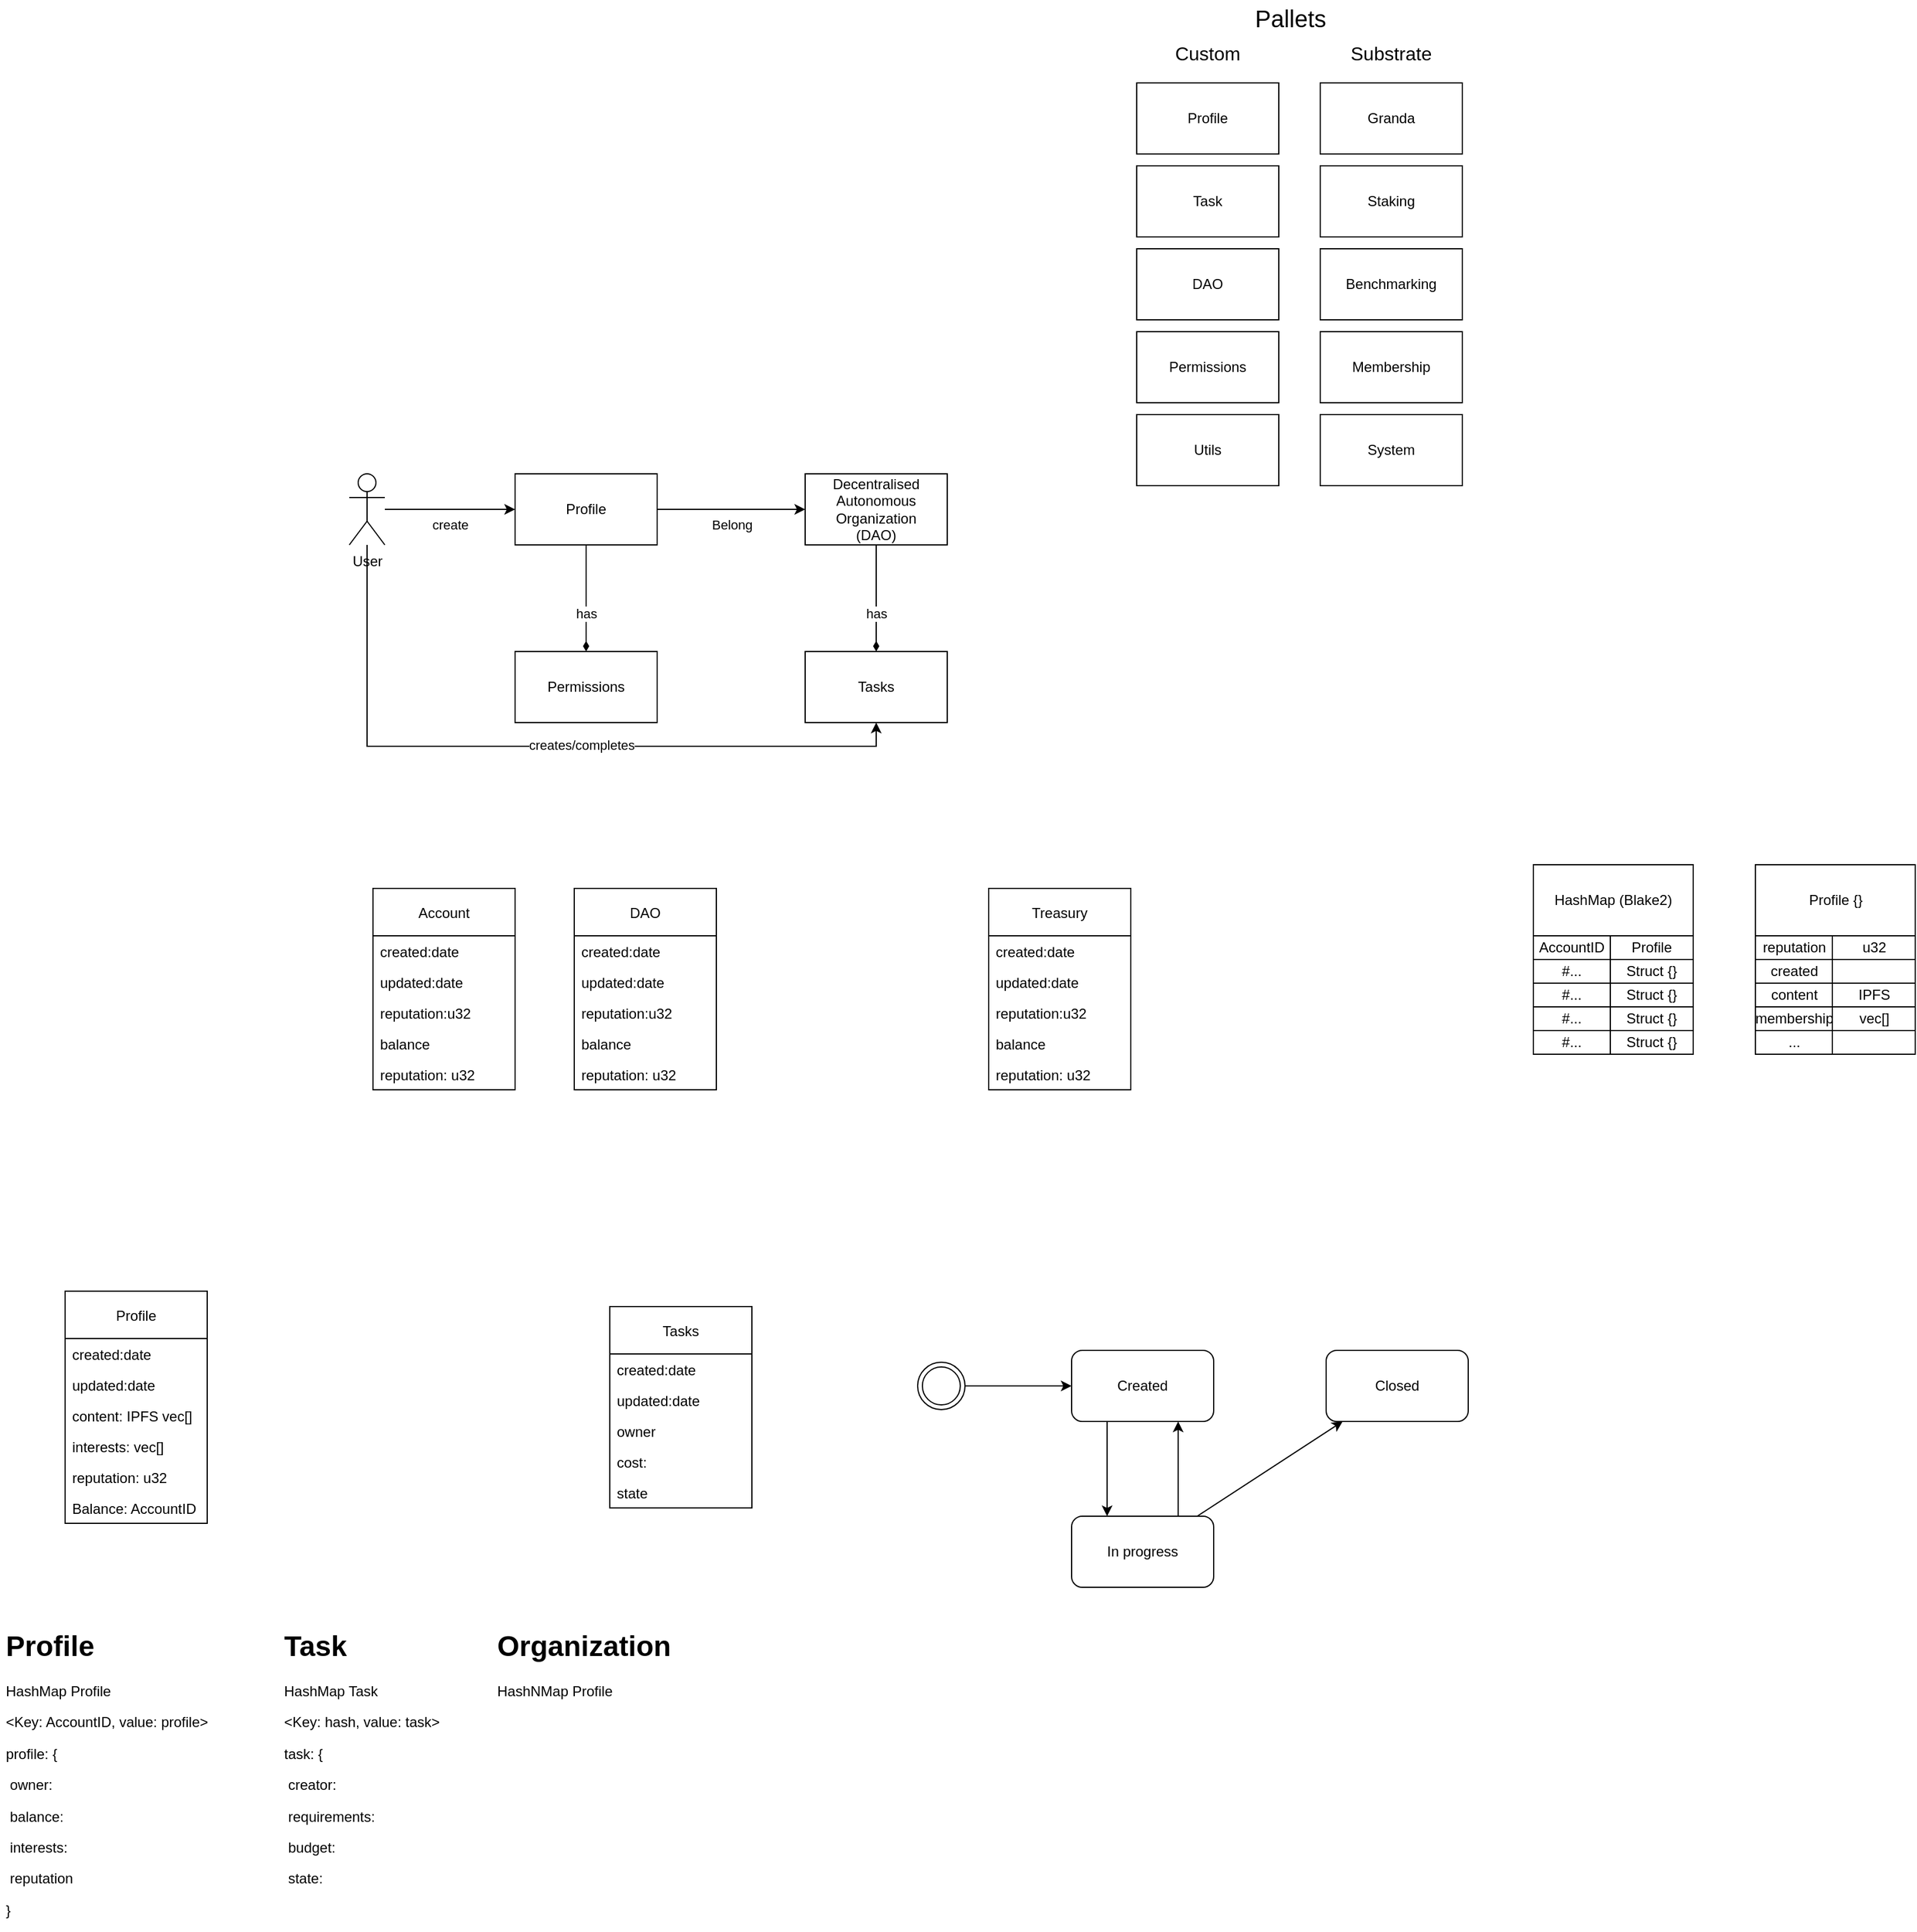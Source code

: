 <mxfile version="15.8.4" type="github">
  <diagram id="O8b5FWPU7oNjnTz_ODQA" name="Page-1">
    <mxGraphModel dx="3126" dy="684" grid="1" gridSize="10" guides="1" tooltips="1" connect="1" arrows="1" fold="1" page="1" pageScale="1" pageWidth="850" pageHeight="1100" math="0" shadow="0">
      <root>
        <mxCell id="0" />
        <mxCell id="1" parent="0" />
        <mxCell id="jj_0Ua6_e8Kop6F5eGgL-1" value="Permissions" style="rounded=0;whiteSpace=wrap;html=1;" parent="1" vertex="1">
          <mxGeometry x="-1230" y="620" width="120" height="60" as="geometry" />
        </mxCell>
        <mxCell id="jj_0Ua6_e8Kop6F5eGgL-2" value="has" style="edgeStyle=orthogonalEdgeStyle;rounded=0;orthogonalLoop=1;jettySize=auto;html=1;entryX=0.5;entryY=0;entryDx=0;entryDy=0;endArrow=diamondThin;endFill=1;sketch=0;verticalAlign=top;" parent="1" source="jj_0Ua6_e8Kop6F5eGgL-4" target="jj_0Ua6_e8Kop6F5eGgL-1" edge="1">
          <mxGeometry relative="1" as="geometry" />
        </mxCell>
        <mxCell id="jj_0Ua6_e8Kop6F5eGgL-3" value="Belong" style="edgeStyle=orthogonalEdgeStyle;rounded=0;sketch=0;orthogonalLoop=1;jettySize=auto;html=1;entryX=0;entryY=0.5;entryDx=0;entryDy=0;endArrow=classic;endFill=1;verticalAlign=top;" parent="1" source="jj_0Ua6_e8Kop6F5eGgL-4" target="jj_0Ua6_e8Kop6F5eGgL-6" edge="1">
          <mxGeometry relative="1" as="geometry" />
        </mxCell>
        <mxCell id="jj_0Ua6_e8Kop6F5eGgL-4" value="Profile" style="rounded=0;whiteSpace=wrap;html=1;" parent="1" vertex="1">
          <mxGeometry x="-1230" y="470" width="120" height="60" as="geometry" />
        </mxCell>
        <mxCell id="jj_0Ua6_e8Kop6F5eGgL-5" value="has" style="edgeStyle=orthogonalEdgeStyle;rounded=0;sketch=0;orthogonalLoop=1;jettySize=auto;html=1;entryX=0.5;entryY=0;entryDx=0;entryDy=0;endArrow=diamondThin;endFill=1;verticalAlign=top;" parent="1" source="jj_0Ua6_e8Kop6F5eGgL-6" target="jj_0Ua6_e8Kop6F5eGgL-8" edge="1">
          <mxGeometry relative="1" as="geometry" />
        </mxCell>
        <mxCell id="jj_0Ua6_e8Kop6F5eGgL-6" value="Decentralised Autonomous&lt;br&gt;Organization &lt;br&gt;(DAO)" style="rounded=0;whiteSpace=wrap;html=1;" parent="1" vertex="1">
          <mxGeometry x="-985" y="470" width="120" height="60" as="geometry" />
        </mxCell>
        <mxCell id="jj_0Ua6_e8Kop6F5eGgL-7" value="Permissions" style="rounded=0;whiteSpace=wrap;html=1;" parent="1" vertex="1">
          <mxGeometry x="-705" y="350" width="120" height="60" as="geometry" />
        </mxCell>
        <mxCell id="jj_0Ua6_e8Kop6F5eGgL-8" value="Tasks" style="rounded=0;whiteSpace=wrap;html=1;" parent="1" vertex="1">
          <mxGeometry x="-985" y="620" width="120" height="60" as="geometry" />
        </mxCell>
        <mxCell id="jj_0Ua6_e8Kop6F5eGgL-9" value="Profile" style="swimlane;fontStyle=0;childLayout=stackLayout;horizontal=1;startSize=40;horizontalStack=0;resizeParent=1;resizeParentMax=0;resizeLast=0;collapsible=1;marginBottom=0;" parent="1" vertex="1">
          <mxGeometry x="-1610" y="1160" width="120" height="196" as="geometry">
            <mxRectangle x="-1610" y="1160" width="130" height="60" as="alternateBounds" />
          </mxGeometry>
        </mxCell>
        <mxCell id="jj_0Ua6_e8Kop6F5eGgL-10" value="created:date" style="text;strokeColor=none;fillColor=none;align=left;verticalAlign=top;spacingLeft=4;spacingRight=4;overflow=hidden;rotatable=0;points=[[0,0.5],[1,0.5]];portConstraint=eastwest;" parent="jj_0Ua6_e8Kop6F5eGgL-9" vertex="1">
          <mxGeometry y="40" width="120" height="26" as="geometry" />
        </mxCell>
        <mxCell id="jj_0Ua6_e8Kop6F5eGgL-11" value="updated:date" style="text;strokeColor=none;fillColor=none;align=left;verticalAlign=top;spacingLeft=4;spacingRight=4;overflow=hidden;rotatable=0;points=[[0,0.5],[1,0.5]];portConstraint=eastwest;" parent="jj_0Ua6_e8Kop6F5eGgL-9" vertex="1">
          <mxGeometry y="66" width="120" height="26" as="geometry" />
        </mxCell>
        <mxCell id="jj_0Ua6_e8Kop6F5eGgL-12" value="content: IPFS vec[]" style="text;strokeColor=none;fillColor=none;align=left;verticalAlign=top;spacingLeft=4;spacingRight=4;overflow=hidden;rotatable=0;points=[[0,0.5],[1,0.5]];portConstraint=eastwest;" parent="jj_0Ua6_e8Kop6F5eGgL-9" vertex="1">
          <mxGeometry y="92" width="120" height="26" as="geometry" />
        </mxCell>
        <mxCell id="jj_0Ua6_e8Kop6F5eGgL-13" value="interests: vec[]" style="text;strokeColor=none;fillColor=none;align=left;verticalAlign=top;spacingLeft=4;spacingRight=4;overflow=hidden;rotatable=0;points=[[0,0.5],[1,0.5]];portConstraint=eastwest;" parent="jj_0Ua6_e8Kop6F5eGgL-9" vertex="1">
          <mxGeometry y="118" width="120" height="26" as="geometry" />
        </mxCell>
        <mxCell id="jj_0Ua6_e8Kop6F5eGgL-14" value="reputation: u32" style="text;strokeColor=none;fillColor=none;align=left;verticalAlign=top;spacingLeft=4;spacingRight=4;overflow=hidden;rotatable=0;points=[[0,0.5],[1,0.5]];portConstraint=eastwest;" parent="jj_0Ua6_e8Kop6F5eGgL-9" vertex="1">
          <mxGeometry y="144" width="120" height="26" as="geometry" />
        </mxCell>
        <mxCell id="FGcz2dUoChlX7dVaqIpa-1" value="Balance: AccountID" style="text;strokeColor=none;fillColor=none;align=left;verticalAlign=top;spacingLeft=4;spacingRight=4;overflow=hidden;rotatable=0;points=[[0,0.5],[1,0.5]];portConstraint=eastwest;" parent="jj_0Ua6_e8Kop6F5eGgL-9" vertex="1">
          <mxGeometry y="170" width="120" height="26" as="geometry" />
        </mxCell>
        <mxCell id="jj_0Ua6_e8Kop6F5eGgL-15" value="create" style="edgeStyle=orthogonalEdgeStyle;rounded=0;sketch=0;orthogonalLoop=1;jettySize=auto;html=1;entryX=0;entryY=0.5;entryDx=0;entryDy=0;endArrow=classic;endFill=1;verticalAlign=top;" parent="1" source="jj_0Ua6_e8Kop6F5eGgL-16" target="jj_0Ua6_e8Kop6F5eGgL-4" edge="1">
          <mxGeometry relative="1" as="geometry" />
        </mxCell>
        <mxCell id="zfgPQKo1U085djnc2KgE-15" style="edgeStyle=orthogonalEdgeStyle;rounded=0;orthogonalLoop=1;jettySize=auto;html=1;entryX=0.5;entryY=1;entryDx=0;entryDy=0;" parent="1" source="jj_0Ua6_e8Kop6F5eGgL-16" target="jj_0Ua6_e8Kop6F5eGgL-8" edge="1">
          <mxGeometry relative="1" as="geometry">
            <Array as="points">
              <mxPoint x="-1355" y="700" />
              <mxPoint x="-925" y="700" />
            </Array>
          </mxGeometry>
        </mxCell>
        <mxCell id="zfgPQKo1U085djnc2KgE-16" value="creates/completes" style="edgeLabel;html=1;align=center;verticalAlign=middle;resizable=0;points=[];" parent="zfgPQKo1U085djnc2KgE-15" vertex="1" connectable="0">
          <mxGeometry x="0.132" y="1" relative="1" as="geometry">
            <mxPoint as="offset" />
          </mxGeometry>
        </mxCell>
        <mxCell id="jj_0Ua6_e8Kop6F5eGgL-16" value="User" style="shape=umlActor;verticalLabelPosition=bottom;verticalAlign=top;html=1;outlineConnect=0;" parent="1" vertex="1">
          <mxGeometry x="-1370" y="470" width="30" height="60" as="geometry" />
        </mxCell>
        <mxCell id="jj_0Ua6_e8Kop6F5eGgL-17" value="Utils" style="rounded=0;whiteSpace=wrap;html=1;" parent="1" vertex="1">
          <mxGeometry x="-705" y="420" width="120" height="60" as="geometry" />
        </mxCell>
        <mxCell id="jj_0Ua6_e8Kop6F5eGgL-18" value="Account" style="swimlane;fontStyle=0;childLayout=stackLayout;horizontal=1;startSize=40;horizontalStack=0;resizeParent=1;resizeParentMax=0;resizeLast=0;collapsible=1;marginBottom=0;" parent="1" vertex="1">
          <mxGeometry x="-1350" y="820" width="120" height="170" as="geometry">
            <mxRectangle x="30" y="2750" width="130" height="60" as="alternateBounds" />
          </mxGeometry>
        </mxCell>
        <mxCell id="jj_0Ua6_e8Kop6F5eGgL-19" value="created:date" style="text;strokeColor=none;fillColor=none;align=left;verticalAlign=top;spacingLeft=4;spacingRight=4;overflow=hidden;rotatable=0;points=[[0,0.5],[1,0.5]];portConstraint=eastwest;" parent="jj_0Ua6_e8Kop6F5eGgL-18" vertex="1">
          <mxGeometry y="40" width="120" height="26" as="geometry" />
        </mxCell>
        <mxCell id="jj_0Ua6_e8Kop6F5eGgL-20" value="updated:date" style="text;strokeColor=none;fillColor=none;align=left;verticalAlign=top;spacingLeft=4;spacingRight=4;overflow=hidden;rotatable=0;points=[[0,0.5],[1,0.5]];portConstraint=eastwest;" parent="jj_0Ua6_e8Kop6F5eGgL-18" vertex="1">
          <mxGeometry y="66" width="120" height="26" as="geometry" />
        </mxCell>
        <mxCell id="jj_0Ua6_e8Kop6F5eGgL-21" value="reputation:u32" style="text;strokeColor=none;fillColor=none;align=left;verticalAlign=top;spacingLeft=4;spacingRight=4;overflow=hidden;rotatable=0;points=[[0,0.5],[1,0.5]];portConstraint=eastwest;" parent="jj_0Ua6_e8Kop6F5eGgL-18" vertex="1">
          <mxGeometry y="92" width="120" height="26" as="geometry" />
        </mxCell>
        <mxCell id="jj_0Ua6_e8Kop6F5eGgL-22" value="balance" style="text;strokeColor=none;fillColor=none;align=left;verticalAlign=top;spacingLeft=4;spacingRight=4;overflow=hidden;rotatable=0;points=[[0,0.5],[1,0.5]];portConstraint=eastwest;" parent="jj_0Ua6_e8Kop6F5eGgL-18" vertex="1">
          <mxGeometry y="118" width="120" height="26" as="geometry" />
        </mxCell>
        <mxCell id="jj_0Ua6_e8Kop6F5eGgL-23" value="reputation: u32" style="text;strokeColor=none;fillColor=none;align=left;verticalAlign=top;spacingLeft=4;spacingRight=4;overflow=hidden;rotatable=0;points=[[0,0.5],[1,0.5]];portConstraint=eastwest;" parent="jj_0Ua6_e8Kop6F5eGgL-18" vertex="1">
          <mxGeometry y="144" width="120" height="26" as="geometry" />
        </mxCell>
        <mxCell id="jj_0Ua6_e8Kop6F5eGgL-24" value="DAO" style="swimlane;fontStyle=0;childLayout=stackLayout;horizontal=1;startSize=40;horizontalStack=0;resizeParent=1;resizeParentMax=0;resizeLast=0;collapsible=1;marginBottom=0;" parent="1" vertex="1">
          <mxGeometry x="-1180" y="820" width="120" height="170" as="geometry">
            <mxRectangle x="200" y="2750" width="130" height="60" as="alternateBounds" />
          </mxGeometry>
        </mxCell>
        <mxCell id="jj_0Ua6_e8Kop6F5eGgL-25" value="created:date" style="text;strokeColor=none;fillColor=none;align=left;verticalAlign=top;spacingLeft=4;spacingRight=4;overflow=hidden;rotatable=0;points=[[0,0.5],[1,0.5]];portConstraint=eastwest;" parent="jj_0Ua6_e8Kop6F5eGgL-24" vertex="1">
          <mxGeometry y="40" width="120" height="26" as="geometry" />
        </mxCell>
        <mxCell id="jj_0Ua6_e8Kop6F5eGgL-26" value="updated:date" style="text;strokeColor=none;fillColor=none;align=left;verticalAlign=top;spacingLeft=4;spacingRight=4;overflow=hidden;rotatable=0;points=[[0,0.5],[1,0.5]];portConstraint=eastwest;" parent="jj_0Ua6_e8Kop6F5eGgL-24" vertex="1">
          <mxGeometry y="66" width="120" height="26" as="geometry" />
        </mxCell>
        <mxCell id="jj_0Ua6_e8Kop6F5eGgL-27" value="reputation:u32" style="text;strokeColor=none;fillColor=none;align=left;verticalAlign=top;spacingLeft=4;spacingRight=4;overflow=hidden;rotatable=0;points=[[0,0.5],[1,0.5]];portConstraint=eastwest;" parent="jj_0Ua6_e8Kop6F5eGgL-24" vertex="1">
          <mxGeometry y="92" width="120" height="26" as="geometry" />
        </mxCell>
        <mxCell id="jj_0Ua6_e8Kop6F5eGgL-28" value="balance" style="text;strokeColor=none;fillColor=none;align=left;verticalAlign=top;spacingLeft=4;spacingRight=4;overflow=hidden;rotatable=0;points=[[0,0.5],[1,0.5]];portConstraint=eastwest;" parent="jj_0Ua6_e8Kop6F5eGgL-24" vertex="1">
          <mxGeometry y="118" width="120" height="26" as="geometry" />
        </mxCell>
        <mxCell id="jj_0Ua6_e8Kop6F5eGgL-29" value="reputation: u32" style="text;strokeColor=none;fillColor=none;align=left;verticalAlign=top;spacingLeft=4;spacingRight=4;overflow=hidden;rotatable=0;points=[[0,0.5],[1,0.5]];portConstraint=eastwest;" parent="jj_0Ua6_e8Kop6F5eGgL-24" vertex="1">
          <mxGeometry y="144" width="120" height="26" as="geometry" />
        </mxCell>
        <mxCell id="jj_0Ua6_e8Kop6F5eGgL-30" value="Tasks" style="swimlane;fontStyle=0;childLayout=stackLayout;horizontal=1;startSize=40;horizontalStack=0;resizeParent=1;resizeParentMax=0;resizeLast=0;collapsible=1;marginBottom=0;" parent="1" vertex="1">
          <mxGeometry x="-1150" y="1173" width="120" height="170" as="geometry">
            <mxRectangle x="370" y="2750" width="130" height="60" as="alternateBounds" />
          </mxGeometry>
        </mxCell>
        <mxCell id="jj_0Ua6_e8Kop6F5eGgL-31" value="created:date" style="text;strokeColor=none;fillColor=none;align=left;verticalAlign=top;spacingLeft=4;spacingRight=4;overflow=hidden;rotatable=0;points=[[0,0.5],[1,0.5]];portConstraint=eastwest;" parent="jj_0Ua6_e8Kop6F5eGgL-30" vertex="1">
          <mxGeometry y="40" width="120" height="26" as="geometry" />
        </mxCell>
        <mxCell id="jj_0Ua6_e8Kop6F5eGgL-32" value="updated:date" style="text;strokeColor=none;fillColor=none;align=left;verticalAlign=top;spacingLeft=4;spacingRight=4;overflow=hidden;rotatable=0;points=[[0,0.5],[1,0.5]];portConstraint=eastwest;" parent="jj_0Ua6_e8Kop6F5eGgL-30" vertex="1">
          <mxGeometry y="66" width="120" height="26" as="geometry" />
        </mxCell>
        <mxCell id="jj_0Ua6_e8Kop6F5eGgL-33" value="owner" style="text;strokeColor=none;fillColor=none;align=left;verticalAlign=top;spacingLeft=4;spacingRight=4;overflow=hidden;rotatable=0;points=[[0,0.5],[1,0.5]];portConstraint=eastwest;" parent="jj_0Ua6_e8Kop6F5eGgL-30" vertex="1">
          <mxGeometry y="92" width="120" height="26" as="geometry" />
        </mxCell>
        <mxCell id="jj_0Ua6_e8Kop6F5eGgL-34" value="cost:" style="text;strokeColor=none;fillColor=none;align=left;verticalAlign=top;spacingLeft=4;spacingRight=4;overflow=hidden;rotatable=0;points=[[0,0.5],[1,0.5]];portConstraint=eastwest;" parent="jj_0Ua6_e8Kop6F5eGgL-30" vertex="1">
          <mxGeometry y="118" width="120" height="26" as="geometry" />
        </mxCell>
        <mxCell id="jj_0Ua6_e8Kop6F5eGgL-35" value="state" style="text;strokeColor=none;fillColor=none;align=left;verticalAlign=top;spacingLeft=4;spacingRight=4;overflow=hidden;rotatable=0;points=[[0,0.5],[1,0.5]];portConstraint=eastwest;" parent="jj_0Ua6_e8Kop6F5eGgL-30" vertex="1">
          <mxGeometry y="144" width="120" height="26" as="geometry" />
        </mxCell>
        <mxCell id="jj_0Ua6_e8Kop6F5eGgL-36" value="Treasury" style="swimlane;fontStyle=0;childLayout=stackLayout;horizontal=1;startSize=40;horizontalStack=0;resizeParent=1;resizeParentMax=0;resizeLast=0;collapsible=1;marginBottom=0;" parent="1" vertex="1">
          <mxGeometry x="-830" y="820" width="120" height="170" as="geometry">
            <mxRectangle x="200" y="2750" width="130" height="60" as="alternateBounds" />
          </mxGeometry>
        </mxCell>
        <mxCell id="jj_0Ua6_e8Kop6F5eGgL-37" value="created:date" style="text;strokeColor=none;fillColor=none;align=left;verticalAlign=top;spacingLeft=4;spacingRight=4;overflow=hidden;rotatable=0;points=[[0,0.5],[1,0.5]];portConstraint=eastwest;" parent="jj_0Ua6_e8Kop6F5eGgL-36" vertex="1">
          <mxGeometry y="40" width="120" height="26" as="geometry" />
        </mxCell>
        <mxCell id="jj_0Ua6_e8Kop6F5eGgL-38" value="updated:date" style="text;strokeColor=none;fillColor=none;align=left;verticalAlign=top;spacingLeft=4;spacingRight=4;overflow=hidden;rotatable=0;points=[[0,0.5],[1,0.5]];portConstraint=eastwest;" parent="jj_0Ua6_e8Kop6F5eGgL-36" vertex="1">
          <mxGeometry y="66" width="120" height="26" as="geometry" />
        </mxCell>
        <mxCell id="jj_0Ua6_e8Kop6F5eGgL-39" value="reputation:u32" style="text;strokeColor=none;fillColor=none;align=left;verticalAlign=top;spacingLeft=4;spacingRight=4;overflow=hidden;rotatable=0;points=[[0,0.5],[1,0.5]];portConstraint=eastwest;" parent="jj_0Ua6_e8Kop6F5eGgL-36" vertex="1">
          <mxGeometry y="92" width="120" height="26" as="geometry" />
        </mxCell>
        <mxCell id="jj_0Ua6_e8Kop6F5eGgL-40" value="balance" style="text;strokeColor=none;fillColor=none;align=left;verticalAlign=top;spacingLeft=4;spacingRight=4;overflow=hidden;rotatable=0;points=[[0,0.5],[1,0.5]];portConstraint=eastwest;" parent="jj_0Ua6_e8Kop6F5eGgL-36" vertex="1">
          <mxGeometry y="118" width="120" height="26" as="geometry" />
        </mxCell>
        <mxCell id="jj_0Ua6_e8Kop6F5eGgL-41" value="reputation: u32" style="text;strokeColor=none;fillColor=none;align=left;verticalAlign=top;spacingLeft=4;spacingRight=4;overflow=hidden;rotatable=0;points=[[0,0.5],[1,0.5]];portConstraint=eastwest;" parent="jj_0Ua6_e8Kop6F5eGgL-36" vertex="1">
          <mxGeometry y="144" width="120" height="26" as="geometry" />
        </mxCell>
        <mxCell id="jj_0Ua6_e8Kop6F5eGgL-42" value="HashMap (Blake2)" style="rounded=0;whiteSpace=wrap;html=1;" parent="1" vertex="1">
          <mxGeometry x="-370" y="800" width="135" height="60" as="geometry" />
        </mxCell>
        <mxCell id="jj_0Ua6_e8Kop6F5eGgL-43" value="AccountID" style="rounded=0;whiteSpace=wrap;html=1;" parent="1" vertex="1">
          <mxGeometry x="-370" y="860" width="65" height="20" as="geometry" />
        </mxCell>
        <mxCell id="jj_0Ua6_e8Kop6F5eGgL-44" value="Profile" style="rounded=0;whiteSpace=wrap;html=1;" parent="1" vertex="1">
          <mxGeometry x="-305" y="860" width="70" height="20" as="geometry" />
        </mxCell>
        <mxCell id="jj_0Ua6_e8Kop6F5eGgL-45" value="#..." style="rounded=0;whiteSpace=wrap;html=1;" parent="1" vertex="1">
          <mxGeometry x="-370" y="880" width="65" height="20" as="geometry" />
        </mxCell>
        <mxCell id="jj_0Ua6_e8Kop6F5eGgL-46" value="Struct {}" style="rounded=0;whiteSpace=wrap;html=1;" parent="1" vertex="1">
          <mxGeometry x="-305" y="880" width="70" height="20" as="geometry" />
        </mxCell>
        <mxCell id="jj_0Ua6_e8Kop6F5eGgL-47" value="#..." style="rounded=0;whiteSpace=wrap;html=1;" parent="1" vertex="1">
          <mxGeometry x="-370" y="900" width="65" height="20" as="geometry" />
        </mxCell>
        <mxCell id="jj_0Ua6_e8Kop6F5eGgL-48" value="#..." style="rounded=0;whiteSpace=wrap;html=1;" parent="1" vertex="1">
          <mxGeometry x="-370" y="920" width="65" height="20" as="geometry" />
        </mxCell>
        <mxCell id="jj_0Ua6_e8Kop6F5eGgL-49" value="#..." style="rounded=0;whiteSpace=wrap;html=1;" parent="1" vertex="1">
          <mxGeometry x="-370" y="940" width="65" height="20" as="geometry" />
        </mxCell>
        <mxCell id="jj_0Ua6_e8Kop6F5eGgL-50" value="Struct {}" style="rounded=0;whiteSpace=wrap;html=1;" parent="1" vertex="1">
          <mxGeometry x="-305" y="900" width="70" height="20" as="geometry" />
        </mxCell>
        <mxCell id="jj_0Ua6_e8Kop6F5eGgL-51" value="Struct {}" style="rounded=0;whiteSpace=wrap;html=1;" parent="1" vertex="1">
          <mxGeometry x="-305" y="920" width="70" height="20" as="geometry" />
        </mxCell>
        <mxCell id="jj_0Ua6_e8Kop6F5eGgL-52" value="Struct {}" style="rounded=0;whiteSpace=wrap;html=1;" parent="1" vertex="1">
          <mxGeometry x="-305" y="940" width="70" height="20" as="geometry" />
        </mxCell>
        <mxCell id="jj_0Ua6_e8Kop6F5eGgL-53" value="Profile {}" style="rounded=0;whiteSpace=wrap;html=1;" parent="1" vertex="1">
          <mxGeometry x="-182.5" y="800" width="135" height="60" as="geometry" />
        </mxCell>
        <mxCell id="jj_0Ua6_e8Kop6F5eGgL-54" value="reputation" style="rounded=0;whiteSpace=wrap;html=1;" parent="1" vertex="1">
          <mxGeometry x="-182.5" y="860" width="65" height="20" as="geometry" />
        </mxCell>
        <mxCell id="jj_0Ua6_e8Kop6F5eGgL-55" value="u32" style="rounded=0;whiteSpace=wrap;html=1;" parent="1" vertex="1">
          <mxGeometry x="-117.5" y="860" width="70" height="20" as="geometry" />
        </mxCell>
        <mxCell id="jj_0Ua6_e8Kop6F5eGgL-56" value="created" style="rounded=0;whiteSpace=wrap;html=1;" parent="1" vertex="1">
          <mxGeometry x="-182.5" y="880" width="65" height="20" as="geometry" />
        </mxCell>
        <mxCell id="jj_0Ua6_e8Kop6F5eGgL-57" value="" style="rounded=0;whiteSpace=wrap;html=1;" parent="1" vertex="1">
          <mxGeometry x="-117.5" y="880" width="70" height="20" as="geometry" />
        </mxCell>
        <mxCell id="jj_0Ua6_e8Kop6F5eGgL-58" value="content" style="rounded=0;whiteSpace=wrap;html=1;" parent="1" vertex="1">
          <mxGeometry x="-182.5" y="900" width="65" height="20" as="geometry" />
        </mxCell>
        <mxCell id="jj_0Ua6_e8Kop6F5eGgL-59" value="membership" style="rounded=0;whiteSpace=wrap;html=1;" parent="1" vertex="1">
          <mxGeometry x="-182.5" y="920" width="65" height="20" as="geometry" />
        </mxCell>
        <mxCell id="jj_0Ua6_e8Kop6F5eGgL-60" value="..." style="rounded=0;whiteSpace=wrap;html=1;" parent="1" vertex="1">
          <mxGeometry x="-182.5" y="940" width="65" height="20" as="geometry" />
        </mxCell>
        <mxCell id="jj_0Ua6_e8Kop6F5eGgL-61" value="IPFS" style="rounded=0;whiteSpace=wrap;html=1;" parent="1" vertex="1">
          <mxGeometry x="-117.5" y="900" width="70" height="20" as="geometry" />
        </mxCell>
        <mxCell id="jj_0Ua6_e8Kop6F5eGgL-62" value="vec[]" style="rounded=0;whiteSpace=wrap;html=1;" parent="1" vertex="1">
          <mxGeometry x="-117.5" y="920" width="70" height="20" as="geometry" />
        </mxCell>
        <mxCell id="jj_0Ua6_e8Kop6F5eGgL-63" value="" style="rounded=0;whiteSpace=wrap;html=1;" parent="1" vertex="1">
          <mxGeometry x="-117.5" y="940" width="70" height="20" as="geometry" />
        </mxCell>
        <mxCell id="FGcz2dUoChlX7dVaqIpa-2" value="&lt;h1&gt;Profile&lt;/h1&gt;&lt;p&gt;HashMap Profile&lt;/p&gt;&lt;p&gt;&amp;lt;Key: AccountID, value: profile&amp;gt;&amp;nbsp;&lt;/p&gt;&lt;p&gt;profile: {&lt;/p&gt;&lt;p&gt;&lt;span style=&quot;white-space: pre&quot;&gt; &lt;/span&gt;owner:&lt;/p&gt;&lt;p&gt;&lt;span style=&quot;white-space: pre&quot;&gt; &lt;/span&gt;balance:&lt;/p&gt;&lt;p&gt;&lt;span style=&quot;white-space: pre&quot;&gt; &lt;/span&gt;interests:&lt;/p&gt;&lt;p&gt;&lt;span style=&quot;white-space: pre&quot;&gt; &lt;/span&gt;reputation&lt;/p&gt;&lt;p&gt;}&lt;/p&gt;&lt;p&gt;&lt;br&gt;&lt;/p&gt;&lt;p&gt;&lt;span style=&quot;white-space: pre&quot;&gt; &lt;/span&gt;&lt;br&gt;&lt;/p&gt;" style="text;html=1;strokeColor=none;fillColor=none;spacing=5;spacingTop=-20;whiteSpace=wrap;overflow=hidden;rounded=0;" parent="1" vertex="1">
          <mxGeometry x="-1665" y="1440" width="230" height="260" as="geometry" />
        </mxCell>
        <mxCell id="jHqQ8HdZ8Z5hqaNd9g9Q-8" style="edgeStyle=orthogonalEdgeStyle;rounded=0;orthogonalLoop=1;jettySize=auto;html=1;entryX=0;entryY=0.5;entryDx=0;entryDy=0;" parent="1" source="jHqQ8HdZ8Z5hqaNd9g9Q-3" target="jHqQ8HdZ8Z5hqaNd9g9Q-7" edge="1">
          <mxGeometry relative="1" as="geometry" />
        </mxCell>
        <mxCell id="jHqQ8HdZ8Z5hqaNd9g9Q-3" value="" style="ellipse;shape=doubleEllipse;whiteSpace=wrap;html=1;aspect=fixed;" parent="1" vertex="1">
          <mxGeometry x="-890" y="1220" width="40" height="40" as="geometry" />
        </mxCell>
        <mxCell id="jHqQ8HdZ8Z5hqaNd9g9Q-14" style="edgeStyle=orthogonalEdgeStyle;curved=1;rounded=0;orthogonalLoop=1;jettySize=auto;html=1;" parent="1" source="jHqQ8HdZ8Z5hqaNd9g9Q-7" target="jHqQ8HdZ8Z5hqaNd9g9Q-10" edge="1">
          <mxGeometry relative="1" as="geometry">
            <Array as="points">
              <mxPoint x="-730" y="1310" />
              <mxPoint x="-730" y="1310" />
            </Array>
          </mxGeometry>
        </mxCell>
        <mxCell id="jHqQ8HdZ8Z5hqaNd9g9Q-7" value="Created" style="rounded=1;whiteSpace=wrap;html=1;" parent="1" vertex="1">
          <mxGeometry x="-760" y="1210" width="120" height="60" as="geometry" />
        </mxCell>
        <mxCell id="jHqQ8HdZ8Z5hqaNd9g9Q-16" style="rounded=0;orthogonalLoop=1;jettySize=auto;html=1;entryX=0.75;entryY=1;entryDx=0;entryDy=0;exitX=0.75;exitY=0;exitDx=0;exitDy=0;" parent="1" source="jHqQ8HdZ8Z5hqaNd9g9Q-10" target="jHqQ8HdZ8Z5hqaNd9g9Q-7" edge="1">
          <mxGeometry relative="1" as="geometry" />
        </mxCell>
        <mxCell id="jHqQ8HdZ8Z5hqaNd9g9Q-17" style="edgeStyle=none;rounded=0;orthogonalLoop=1;jettySize=auto;html=1;" parent="1" source="jHqQ8HdZ8Z5hqaNd9g9Q-10" target="jHqQ8HdZ8Z5hqaNd9g9Q-13" edge="1">
          <mxGeometry relative="1" as="geometry" />
        </mxCell>
        <mxCell id="jHqQ8HdZ8Z5hqaNd9g9Q-10" value="In progress" style="rounded=1;whiteSpace=wrap;html=1;" parent="1" vertex="1">
          <mxGeometry x="-760" y="1350" width="120" height="60" as="geometry" />
        </mxCell>
        <mxCell id="jHqQ8HdZ8Z5hqaNd9g9Q-13" value="Closed" style="rounded=1;whiteSpace=wrap;html=1;" parent="1" vertex="1">
          <mxGeometry x="-545" y="1210" width="120" height="60" as="geometry" />
        </mxCell>
        <mxCell id="jHqQ8HdZ8Z5hqaNd9g9Q-19" value="&lt;font style=&quot;font-size: 20px&quot;&gt;Pallets&lt;/font&gt;" style="text;html=1;strokeColor=none;fillColor=none;align=center;verticalAlign=middle;whiteSpace=wrap;rounded=0;" parent="1" vertex="1">
          <mxGeometry x="-630" y="70" width="110" height="30" as="geometry" />
        </mxCell>
        <mxCell id="jHqQ8HdZ8Z5hqaNd9g9Q-20" value="Profile" style="rounded=0;whiteSpace=wrap;html=1;" parent="1" vertex="1">
          <mxGeometry x="-705" y="140" width="120" height="60" as="geometry" />
        </mxCell>
        <mxCell id="jHqQ8HdZ8Z5hqaNd9g9Q-21" value="Task" style="rounded=0;whiteSpace=wrap;html=1;" parent="1" vertex="1">
          <mxGeometry x="-705" y="210" width="120" height="60" as="geometry" />
        </mxCell>
        <mxCell id="jHqQ8HdZ8Z5hqaNd9g9Q-22" value="DAO" style="rounded=0;whiteSpace=wrap;html=1;" parent="1" vertex="1">
          <mxGeometry x="-705" y="280" width="120" height="60" as="geometry" />
        </mxCell>
        <mxCell id="jHqQ8HdZ8Z5hqaNd9g9Q-23" value="&lt;font style=&quot;font-size: 16px&quot;&gt;Custom&lt;/font&gt;" style="text;html=1;strokeColor=none;fillColor=none;align=center;verticalAlign=middle;whiteSpace=wrap;rounded=0;" parent="1" vertex="1">
          <mxGeometry x="-700" y="100" width="110" height="30" as="geometry" />
        </mxCell>
        <mxCell id="jHqQ8HdZ8Z5hqaNd9g9Q-24" value="&lt;font style=&quot;font-size: 16px&quot;&gt;Substrate&lt;/font&gt;" style="text;html=1;strokeColor=none;fillColor=none;align=center;verticalAlign=middle;whiteSpace=wrap;rounded=0;" parent="1" vertex="1">
          <mxGeometry x="-545" y="100" width="110" height="30" as="geometry" />
        </mxCell>
        <mxCell id="jHqQ8HdZ8Z5hqaNd9g9Q-27" value="Granda" style="rounded=0;whiteSpace=wrap;html=1;" parent="1" vertex="1">
          <mxGeometry x="-550" y="140" width="120" height="60" as="geometry" />
        </mxCell>
        <mxCell id="jHqQ8HdZ8Z5hqaNd9g9Q-28" value="Staking" style="rounded=0;whiteSpace=wrap;html=1;" parent="1" vertex="1">
          <mxGeometry x="-550" y="210" width="120" height="60" as="geometry" />
        </mxCell>
        <mxCell id="jHqQ8HdZ8Z5hqaNd9g9Q-29" value="Benchmarking" style="rounded=0;whiteSpace=wrap;html=1;" parent="1" vertex="1">
          <mxGeometry x="-550" y="280" width="120" height="60" as="geometry" />
        </mxCell>
        <mxCell id="jHqQ8HdZ8Z5hqaNd9g9Q-30" value="Membership" style="rounded=0;whiteSpace=wrap;html=1;" parent="1" vertex="1">
          <mxGeometry x="-550" y="350" width="120" height="60" as="geometry" />
        </mxCell>
        <mxCell id="jHqQ8HdZ8Z5hqaNd9g9Q-31" value="System" style="rounded=0;whiteSpace=wrap;html=1;" parent="1" vertex="1">
          <mxGeometry x="-550" y="420" width="120" height="60" as="geometry" />
        </mxCell>
        <mxCell id="vJazfb_X2EtEHzuT2h-C-1" value="&lt;h1&gt;Task&lt;/h1&gt;&lt;p&gt;HashMap Task&lt;/p&gt;&lt;p&gt;&amp;lt;Key: hash, value: task&amp;gt;&amp;nbsp;&lt;/p&gt;&lt;p&gt;task: {&lt;/p&gt;&lt;p&gt;&lt;span style=&quot;white-space: pre&quot;&gt; &lt;/span&gt;creator:&lt;/p&gt;&lt;p&gt;&lt;span style=&quot;white-space: pre&quot;&gt; &lt;/span&gt;requirements:&lt;/p&gt;&lt;p&gt;&lt;span style=&quot;white-space: pre&quot;&gt; &lt;/span&gt;budget:&lt;/p&gt;&lt;p&gt;&lt;span style=&quot;white-space: pre&quot;&gt; &lt;/span&gt;state:&lt;/p&gt;&lt;p&gt;&lt;span style=&quot;white-space: pre&quot;&gt; &lt;/span&gt;&lt;br&gt;&lt;/p&gt;&lt;p&gt;}&lt;/p&gt;&lt;p&gt;&lt;br&gt;&lt;/p&gt;&lt;p&gt;&lt;span style=&quot;white-space: pre&quot;&gt; &lt;/span&gt;&lt;br&gt;&lt;/p&gt;" style="text;html=1;strokeColor=none;fillColor=none;spacing=5;spacingTop=-20;whiteSpace=wrap;overflow=hidden;rounded=0;" parent="1" vertex="1">
          <mxGeometry x="-1430" y="1440" width="230" height="260" as="geometry" />
        </mxCell>
        <mxCell id="vJazfb_X2EtEHzuT2h-C-2" value="&lt;h1&gt;Organization&lt;/h1&gt;&lt;p&gt;HashNMap Profile&lt;/p&gt;&lt;p&gt;&lt;br&gt;&lt;/p&gt;&lt;p&gt;&lt;br&gt;&lt;/p&gt;&lt;p&gt;&lt;span style=&quot;white-space: pre&quot;&gt; &lt;/span&gt;&lt;br&gt;&lt;/p&gt;" style="text;html=1;strokeColor=none;fillColor=none;spacing=5;spacingTop=-20;whiteSpace=wrap;overflow=hidden;rounded=0;" parent="1" vertex="1">
          <mxGeometry x="-1250" y="1440" width="230" height="260" as="geometry" />
        </mxCell>
      </root>
    </mxGraphModel>
  </diagram>
</mxfile>
